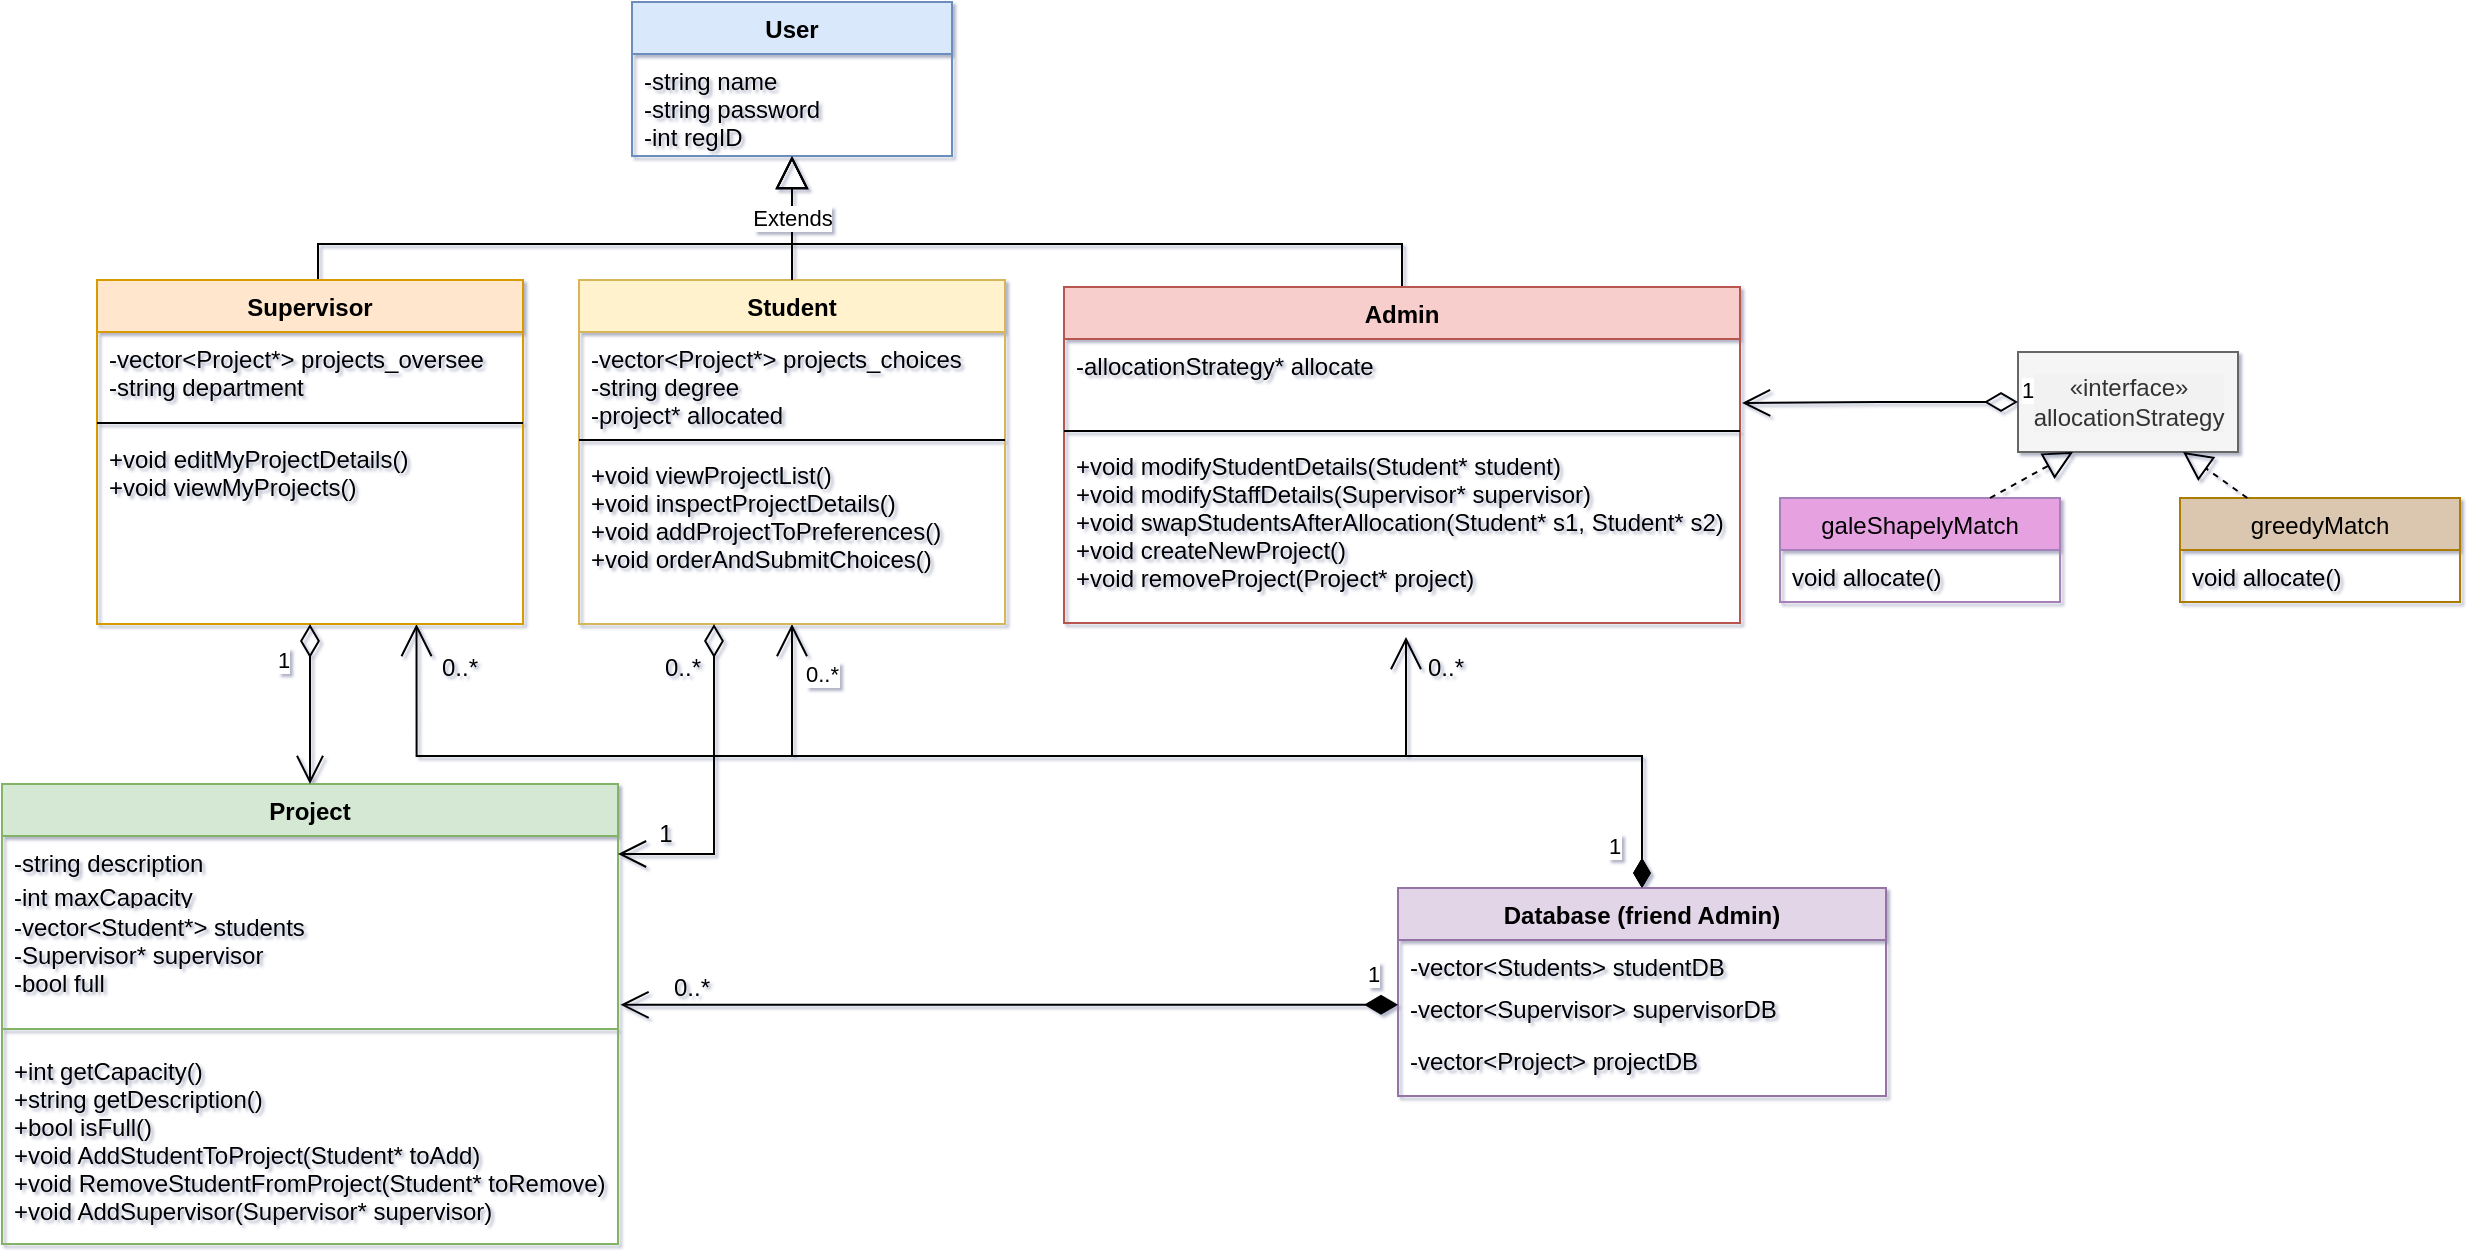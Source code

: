 <mxfile version="20.8.22" type="device"><diagram id="B_KKShG9DEXshSD3teJq" name="Page-1"><mxGraphModel dx="2625" dy="1453" grid="0" gridSize="10" guides="1" tooltips="1" connect="1" arrows="1" fold="1" page="1" pageScale="1" pageWidth="1654" pageHeight="1169" background="#ffffff" math="0" shadow="1"><root><mxCell id="0"/><mxCell id="1" parent="0"/><mxCell id="01H54I0qlVWijECPMY_d-6" style="edgeStyle=orthogonalEdgeStyle;rounded=0;orthogonalLoop=1;jettySize=auto;html=1;exitX=0.5;exitY=1;exitDx=0;exitDy=0;entryX=0.5;entryY=0;entryDx=0;entryDy=0;startArrow=block;startFill=0;endArrow=none;endFill=0;startSize=14;endSize=12;" parent="1" source="pmMyAqk0N_91WHs7ntwW-19" target="pmMyAqk0N_91WHs7ntwW-27" edge="1"><mxGeometry relative="1" as="geometry"><Array as="points"><mxPoint x="601" y="344"/><mxPoint x="364" y="344"/></Array></mxGeometry></mxCell><mxCell id="01H54I0qlVWijECPMY_d-8" style="edgeStyle=orthogonalEdgeStyle;rounded=0;orthogonalLoop=1;jettySize=auto;html=1;startArrow=block;startFill=0;endArrow=none;endFill=0;startSize=14;endSize=12;" parent="1" target="pmMyAqk0N_91WHs7ntwW-47" edge="1"><mxGeometry relative="1" as="geometry"><mxPoint x="601" y="300" as="sourcePoint"/><Array as="points"><mxPoint x="601" y="344"/><mxPoint x="906" y="344"/></Array></mxGeometry></mxCell><mxCell id="pmMyAqk0N_91WHs7ntwW-19" value="User" style="swimlane;fontStyle=1;align=center;verticalAlign=top;childLayout=stackLayout;horizontal=1;startSize=26;horizontalStack=0;resizeParent=1;resizeParentMax=0;resizeLast=0;collapsible=1;marginBottom=0;fillColor=#dae8fc;strokeColor=#6c8ebf;" parent="1" vertex="1"><mxGeometry x="521" y="223" width="160" height="77" as="geometry"/></mxCell><mxCell id="pmMyAqk0N_91WHs7ntwW-20" value="-string name&#10;-string password&#10;-int regID" style="text;strokeColor=none;fillColor=none;align=left;verticalAlign=top;spacingLeft=4;spacingRight=4;overflow=hidden;rotatable=0;points=[[0,0.5],[1,0.5]];portConstraint=eastwest;" parent="pmMyAqk0N_91WHs7ntwW-19" vertex="1"><mxGeometry y="26" width="160" height="51" as="geometry"/></mxCell><mxCell id="01H54I0qlVWijECPMY_d-132" value="1" style="edgeStyle=orthogonalEdgeStyle;rounded=0;orthogonalLoop=1;jettySize=auto;html=1;exitX=0.75;exitY=1;exitDx=0;exitDy=0;startArrow=open;startFill=0;endArrow=diamondThin;endFill=1;startSize=14;endSize=12;entryX=0.5;entryY=0;entryDx=0;entryDy=0;" parent="1" source="pmMyAqk0N_91WHs7ntwW-27" target="jREfspTzZIfG9QH5ADm0-15" edge="1"><mxGeometry x="0.944" y="-14" relative="1" as="geometry"><mxPoint x="510.964" y="587.253" as="targetPoint"/><mxPoint as="offset"/></mxGeometry></mxCell><mxCell id="pmMyAqk0N_91WHs7ntwW-27" value="Supervisor" style="swimlane;fontStyle=1;align=center;verticalAlign=top;childLayout=stackLayout;horizontal=1;startSize=26;horizontalStack=0;resizeParent=1;resizeParentMax=0;resizeLast=0;collapsible=1;marginBottom=0;fillColor=#ffe6cc;strokeColor=#d79b00;" parent="1" vertex="1"><mxGeometry x="253.5" y="362" width="213" height="172" as="geometry"><mxRectangle x="226.5" y="308" width="98" height="26" as="alternateBounds"/></mxGeometry></mxCell><mxCell id="pmMyAqk0N_91WHs7ntwW-28" value="-vector&lt;Project*&gt; projects_oversee&#10;-string department&#10;" style="text;strokeColor=none;fillColor=none;align=left;verticalAlign=top;spacingLeft=4;spacingRight=4;overflow=hidden;rotatable=0;points=[[0,0.5],[1,0.5]];portConstraint=eastwest;" parent="pmMyAqk0N_91WHs7ntwW-27" vertex="1"><mxGeometry y="26" width="213" height="41" as="geometry"/></mxCell><mxCell id="pmMyAqk0N_91WHs7ntwW-29" value="" style="line;strokeWidth=1;fillColor=none;align=left;verticalAlign=middle;spacingTop=-1;spacingLeft=3;spacingRight=3;rotatable=0;labelPosition=right;points=[];portConstraint=eastwest;" parent="pmMyAqk0N_91WHs7ntwW-27" vertex="1"><mxGeometry y="67" width="213" height="9" as="geometry"/></mxCell><mxCell id="pmMyAqk0N_91WHs7ntwW-30" value="+void editMyProjectDetails()&#10;+void viewMyProjects()&#10;" style="text;strokeColor=none;fillColor=none;align=left;verticalAlign=top;spacingLeft=4;spacingRight=4;overflow=hidden;rotatable=0;points=[[0,0.5],[1,0.5]];portConstraint=eastwest;" parent="pmMyAqk0N_91WHs7ntwW-27" vertex="1"><mxGeometry y="76" width="213" height="96" as="geometry"/></mxCell><mxCell id="01H54I0qlVWijECPMY_d-133" style="edgeStyle=orthogonalEdgeStyle;rounded=0;orthogonalLoop=1;jettySize=auto;html=1;exitX=0.5;exitY=1;exitDx=0;exitDy=0;startArrow=open;startFill=0;endArrow=diamondThin;endFill=1;startSize=14;endSize=12;entryX=0.5;entryY=0;entryDx=0;entryDy=0;" parent="1" source="pmMyAqk0N_91WHs7ntwW-32" target="jREfspTzZIfG9QH5ADm0-15" edge="1"><mxGeometry relative="1" as="geometry"><mxPoint x="708.288" y="598.831" as="targetPoint"/></mxGeometry></mxCell><mxCell id="pmMyAqk0N_91WHs7ntwW-32" value="Student" style="swimlane;fontStyle=1;align=center;verticalAlign=top;childLayout=stackLayout;horizontal=1;startSize=26;horizontalStack=0;resizeParent=1;resizeParentMax=0;resizeLast=0;collapsible=1;marginBottom=0;fillColor=#fff2cc;strokeColor=#d6b656;" parent="1" vertex="1"><mxGeometry x="494.5" y="362" width="213" height="172" as="geometry"/></mxCell><mxCell id="pmMyAqk0N_91WHs7ntwW-33" value="-vector&lt;Project*&gt; projects_choices&#10;-string degree&#10;-project* allocated&#10;" style="text;strokeColor=none;fillColor=none;align=left;verticalAlign=top;spacingLeft=4;spacingRight=4;overflow=hidden;rotatable=0;points=[[0,0.5],[1,0.5]];portConstraint=eastwest;" parent="pmMyAqk0N_91WHs7ntwW-32" vertex="1"><mxGeometry y="26" width="213" height="50" as="geometry"/></mxCell><mxCell id="pmMyAqk0N_91WHs7ntwW-34" value="" style="line;strokeWidth=1;fillColor=none;align=left;verticalAlign=middle;spacingTop=-1;spacingLeft=3;spacingRight=3;rotatable=0;labelPosition=right;points=[];portConstraint=eastwest;" parent="pmMyAqk0N_91WHs7ntwW-32" vertex="1"><mxGeometry y="76" width="213" height="8" as="geometry"/></mxCell><mxCell id="pmMyAqk0N_91WHs7ntwW-35" value="+void viewProjectList()&#10;+void inspectProjectDetails()&#10;+void addProjectToPreferences()&#10;+void orderAndSubmitChoices()&#10;&#10;" style="text;strokeColor=none;fillColor=none;align=left;verticalAlign=top;spacingLeft=4;spacingRight=4;overflow=hidden;rotatable=0;points=[[0,0.5],[1,0.5]];portConstraint=eastwest;" parent="pmMyAqk0N_91WHs7ntwW-32" vertex="1"><mxGeometry y="84" width="213" height="88" as="geometry"/></mxCell><mxCell id="pmMyAqk0N_91WHs7ntwW-47" value="Admin" style="swimlane;fontStyle=1;align=center;verticalAlign=top;childLayout=stackLayout;horizontal=1;startSize=26;horizontalStack=0;resizeParent=1;resizeParentMax=0;resizeLast=0;collapsible=1;marginBottom=0;fillColor=#f8cecc;strokeColor=#b85450;" parent="1" vertex="1"><mxGeometry x="737" y="365.5" width="338" height="168" as="geometry"/></mxCell><mxCell id="pmMyAqk0N_91WHs7ntwW-48" value="-allocationStrategy* allocate&#10;   " style="text;strokeColor=none;fillColor=none;align=left;verticalAlign=top;spacingLeft=4;spacingRight=4;overflow=hidden;rotatable=0;points=[[0,0.5],[1,0.5]];portConstraint=eastwest;" parent="pmMyAqk0N_91WHs7ntwW-47" vertex="1"><mxGeometry y="26" width="338" height="42" as="geometry"/></mxCell><mxCell id="pmMyAqk0N_91WHs7ntwW-49" value="" style="line;strokeWidth=1;fillColor=none;align=left;verticalAlign=middle;spacingTop=-1;spacingLeft=3;spacingRight=3;rotatable=0;labelPosition=right;points=[];portConstraint=eastwest;" parent="pmMyAqk0N_91WHs7ntwW-47" vertex="1"><mxGeometry y="68" width="338" height="8" as="geometry"/></mxCell><mxCell id="pmMyAqk0N_91WHs7ntwW-50" value="+void modifyStudentDetails(Student* student)&#10;+void modifyStaffDetails(Supervisor* supervisor)&#10;+void swapStudentsAfterAllocation(Student* s1, Student* s2)&#10;+void createNewProject()&#10;+void removeProject(Project* project)&#10;&#10;&#10;&#10;&#10;" style="text;strokeColor=none;fillColor=none;align=left;verticalAlign=top;spacingLeft=4;spacingRight=4;overflow=hidden;rotatable=0;points=[[0,0.5],[1,0.5]];portConstraint=eastwest;" parent="pmMyAqk0N_91WHs7ntwW-47" vertex="1"><mxGeometry y="76" width="338" height="92" as="geometry"/></mxCell><mxCell id="pmMyAqk0N_91WHs7ntwW-54" value="«interface»&lt;br&gt;allocationStrategy" style="html=1;labelBackgroundColor=#F2F2F2;fillColor=#f5f5f5;fontColor=#333333;strokeColor=#666666;" parent="1" vertex="1"><mxGeometry x="1214" y="398" width="110" height="50" as="geometry"/></mxCell><mxCell id="jREfspTzZIfG9QH5ADm0-5" value="galeShapelyMatch" style="swimlane;fontStyle=0;childLayout=stackLayout;horizontal=1;startSize=26;fillColor=#E6A1E1;horizontalStack=0;resizeParent=1;resizeParentMax=0;resizeLast=0;collapsible=1;marginBottom=0;strokeColor=#A680B8;" parent="1" vertex="1"><mxGeometry x="1095" y="471" width="140" height="52" as="geometry"/></mxCell><mxCell id="jREfspTzZIfG9QH5ADm0-7" value="void allocate()" style="text;strokeColor=none;fillColor=none;align=left;verticalAlign=top;spacingLeft=4;spacingRight=4;overflow=hidden;rotatable=0;points=[[0,0.5],[1,0.5]];portConstraint=eastwest;" parent="jREfspTzZIfG9QH5ADm0-5" vertex="1"><mxGeometry y="26" width="140" height="26" as="geometry"/></mxCell><mxCell id="jREfspTzZIfG9QH5ADm0-9" value="greedyMatch" style="swimlane;fontStyle=0;childLayout=stackLayout;horizontal=1;startSize=26;fillColor=#DBC7B0;horizontalStack=0;resizeParent=1;resizeParentMax=0;resizeLast=0;collapsible=1;marginBottom=0;strokeColor=#AB7B00;" parent="1" vertex="1"><mxGeometry x="1295" y="471" width="140" height="52" as="geometry"/></mxCell><mxCell id="jREfspTzZIfG9QH5ADm0-11" value="void allocate()" style="text;strokeColor=none;fillColor=none;align=left;verticalAlign=top;spacingLeft=4;spacingRight=4;overflow=hidden;rotatable=0;points=[[0,0.5],[1,0.5]];portConstraint=eastwest;" parent="jREfspTzZIfG9QH5ADm0-9" vertex="1"><mxGeometry y="26" width="140" height="26" as="geometry"/></mxCell><mxCell id="jREfspTzZIfG9QH5ADm0-13" value="" style="endArrow=block;dashed=1;endFill=0;endSize=12;html=1;rounded=0;exitX=0.75;exitY=0;exitDx=0;exitDy=0;entryX=0.25;entryY=1;entryDx=0;entryDy=0;" parent="1" source="jREfspTzZIfG9QH5ADm0-5" target="pmMyAqk0N_91WHs7ntwW-54" edge="1"><mxGeometry width="160" relative="1" as="geometry"><mxPoint x="1285" y="420" as="sourcePoint"/><mxPoint x="1201.833" y="454" as="targetPoint"/></mxGeometry></mxCell><mxCell id="jREfspTzZIfG9QH5ADm0-14" value="" style="endArrow=block;dashed=1;endFill=0;endSize=12;html=1;rounded=0;entryX=0.75;entryY=1;entryDx=0;entryDy=0;" parent="1" source="jREfspTzZIfG9QH5ADm0-9" target="pmMyAqk0N_91WHs7ntwW-54" edge="1"><mxGeometry width="160" relative="1" as="geometry"><mxPoint x="1486" y="446" as="sourcePoint"/><mxPoint x="1273.38" y="456.1" as="targetPoint"/></mxGeometry></mxCell><mxCell id="jREfspTzZIfG9QH5ADm0-15" value="Database (friend Admin)" style="swimlane;fontStyle=1;childLayout=stackLayout;horizontal=1;startSize=26;fillColor=#e1d5e7;horizontalStack=0;resizeParent=1;resizeParentMax=0;resizeLast=0;collapsible=1;marginBottom=0;strokeColor=#9673a6;" parent="1" vertex="1"><mxGeometry x="904" y="666" width="244" height="104" as="geometry"/></mxCell><mxCell id="jREfspTzZIfG9QH5ADm0-16" value="-vector&lt;Students&gt; studentDB" style="text;strokeColor=none;fillColor=none;align=left;verticalAlign=top;spacingLeft=4;spacingRight=4;overflow=hidden;rotatable=0;points=[[0,0.5],[1,0.5]];portConstraint=eastwest;" parent="jREfspTzZIfG9QH5ADm0-15" vertex="1"><mxGeometry y="26" width="244" height="21" as="geometry"/></mxCell><mxCell id="jREfspTzZIfG9QH5ADm0-17" value="-vector&lt;Supervisor&gt; supervisorDB" style="text;strokeColor=none;fillColor=none;align=left;verticalAlign=top;spacingLeft=4;spacingRight=4;overflow=hidden;rotatable=0;points=[[0,0.5],[1,0.5]];portConstraint=eastwest;" parent="jREfspTzZIfG9QH5ADm0-15" vertex="1"><mxGeometry y="47" width="244" height="26" as="geometry"/></mxCell><mxCell id="jREfspTzZIfG9QH5ADm0-18" value="-vector&lt;Project&gt; projectDB&#10;" style="text;strokeColor=none;fillColor=none;align=left;verticalAlign=top;spacingLeft=4;spacingRight=4;overflow=hidden;rotatable=0;points=[[0,0.5],[1,0.5]];portConstraint=eastwest;" parent="jREfspTzZIfG9QH5ADm0-15" vertex="1"><mxGeometry y="73" width="244" height="31" as="geometry"/></mxCell><mxCell id="jREfspTzZIfG9QH5ADm0-22" value="Project" style="swimlane;fontStyle=1;childLayout=stackLayout;horizontal=1;startSize=26;fillColor=#d5e8d4;horizontalStack=0;resizeParent=1;resizeParentMax=0;resizeLast=0;collapsible=1;marginBottom=0;strokeColor=#82b366;" parent="1" vertex="1"><mxGeometry x="206" y="614" width="308" height="230" as="geometry"/></mxCell><mxCell id="jREfspTzZIfG9QH5ADm0-23" value="-string description" style="text;strokeColor=none;fillColor=none;align=left;verticalAlign=top;spacingLeft=4;spacingRight=4;overflow=hidden;rotatable=0;points=[[0,0.5],[1,0.5]];portConstraint=eastwest;" parent="jREfspTzZIfG9QH5ADm0-22" vertex="1"><mxGeometry y="26" width="308" height="17" as="geometry"/></mxCell><mxCell id="jREfspTzZIfG9QH5ADm0-24" value="-int maxCapacity" style="text;strokeColor=none;fillColor=none;align=left;verticalAlign=top;spacingLeft=4;spacingRight=4;overflow=hidden;rotatable=0;points=[[0,0.5],[1,0.5]];portConstraint=eastwest;" parent="jREfspTzZIfG9QH5ADm0-22" vertex="1"><mxGeometry y="43" width="308" height="15" as="geometry"/></mxCell><mxCell id="jREfspTzZIfG9QH5ADm0-25" value="-vector&lt;Student*&gt; students&#10;-Supervisor* supervisor&#10;-bool full" style="text;strokeColor=none;fillColor=none;align=left;verticalAlign=top;spacingLeft=4;spacingRight=4;overflow=hidden;rotatable=0;points=[[0,0.5],[1,0.5]];portConstraint=eastwest;" parent="jREfspTzZIfG9QH5ADm0-22" vertex="1"><mxGeometry y="58" width="308" height="57" as="geometry"/></mxCell><mxCell id="jREfspTzZIfG9QH5ADm0-44" value="" style="line;strokeWidth=1;fillColor=none;align=left;verticalAlign=middle;spacingTop=-1;spacingLeft=3;spacingRight=3;rotatable=0;labelPosition=right;points=[];portConstraint=eastwest;strokeColor=inherit;" parent="jREfspTzZIfG9QH5ADm0-22" vertex="1"><mxGeometry y="115" width="308" height="15" as="geometry"/></mxCell><mxCell id="jREfspTzZIfG9QH5ADm0-52" value="+int getCapacity()&#10;+string getDescription()&#10;+bool isFull()&#10;+void AddStudentToProject(Student* toAdd)&#10;+void RemoveStudentFromProject(Student* toRemove)&#10;+void AddSupervisor(Supervisor* supervisor)&#10;" style="text;strokeColor=none;fillColor=none;align=left;verticalAlign=top;spacingLeft=4;spacingRight=4;overflow=hidden;rotatable=0;points=[[0,0.5],[1,0.5]];portConstraint=eastwest;" parent="jREfspTzZIfG9QH5ADm0-22" vertex="1"><mxGeometry y="130" width="308" height="100" as="geometry"/></mxCell><mxCell id="jREfspTzZIfG9QH5ADm0-32" value="1" style="endArrow=open;html=1;endSize=12;startArrow=diamondThin;startSize=14;startFill=0;edgeStyle=orthogonalEdgeStyle;align=left;verticalAlign=bottom;rounded=0;entryX=0.5;entryY=0;entryDx=0;entryDy=0;exitX=0.5;exitY=1;exitDx=0;exitDy=0;" parent="1" source="pmMyAqk0N_91WHs7ntwW-27" target="jREfspTzZIfG9QH5ADm0-22" edge="1"><mxGeometry x="-0.325" y="-18" relative="1" as="geometry"><mxPoint x="342" y="419" as="sourcePoint"/><mxPoint x="304" y="646" as="targetPoint"/><Array as="points"/><mxPoint as="offset"/></mxGeometry></mxCell><mxCell id="jREfspTzZIfG9QH5ADm0-33" value="0..*" style="endArrow=open;html=1;endSize=12;startArrow=diamondThin;startSize=14;startFill=0;edgeStyle=orthogonalEdgeStyle;align=left;verticalAlign=bottom;rounded=0;entryX=1;entryY=0.5;entryDx=0;entryDy=0;" parent="1" source="pmMyAqk0N_91WHs7ntwW-35" target="jREfspTzZIfG9QH5ADm0-23" edge="1"><mxGeometry x="-0.584" y="44" relative="1" as="geometry"><mxPoint x="553" y="575" as="sourcePoint"/><mxPoint x="610" y="706" as="targetPoint"/><Array as="points"><mxPoint x="562" y="649"/><mxPoint x="514" y="649"/></Array><mxPoint as="offset"/></mxGeometry></mxCell><mxCell id="jREfspTzZIfG9QH5ADm0-35" value="0..*" style="text;strokeColor=none;align=center;fillColor=none;html=1;verticalAlign=middle;whiteSpace=wrap;rounded=0;" parent="1" vertex="1"><mxGeometry x="521" y="701" width="60" height="30" as="geometry"/></mxCell><mxCell id="01H54I0qlVWijECPMY_d-134" style="edgeStyle=orthogonalEdgeStyle;rounded=0;orthogonalLoop=1;jettySize=auto;html=1;exitX=0;exitY=0;exitDx=0;exitDy=0;entryX=0.5;entryY=0;entryDx=0;entryDy=0;startArrow=open;startFill=0;endArrow=diamondThin;endFill=1;startSize=14;endSize=12;" parent="1" source="jREfspTzZIfG9QH5ADm0-36" target="jREfspTzZIfG9QH5ADm0-15" edge="1"><mxGeometry relative="1" as="geometry"><Array as="points"><mxPoint x="908" y="600"/><mxPoint x="1026" y="600"/></Array></mxGeometry></mxCell><mxCell id="jREfspTzZIfG9QH5ADm0-36" value="0..*" style="text;strokeColor=none;align=center;fillColor=none;html=1;verticalAlign=middle;whiteSpace=wrap;rounded=0;" parent="1" vertex="1"><mxGeometry x="908" y="540.5" width="40" height="30" as="geometry"/></mxCell><mxCell id="jREfspTzZIfG9QH5ADm0-37" value="0..*" style="text;strokeColor=none;align=center;fillColor=none;html=1;verticalAlign=middle;whiteSpace=wrap;rounded=0;" parent="1" vertex="1"><mxGeometry x="418" y="540.5" width="33.5" height="30" as="geometry"/></mxCell><mxCell id="jREfspTzZIfG9QH5ADm0-39" value="1" style="text;strokeColor=none;align=center;fillColor=none;html=1;verticalAlign=middle;whiteSpace=wrap;rounded=0;" parent="1" vertex="1"><mxGeometry x="508" y="624" width="60" height="30" as="geometry"/></mxCell><mxCell id="jREfspTzZIfG9QH5ADm0-46" value="1" style="endArrow=open;html=1;endSize=12;startArrow=diamondThin;startSize=14;startFill=1;edgeStyle=orthogonalEdgeStyle;align=left;verticalAlign=bottom;rounded=0;entryX=1.004;entryY=0.919;entryDx=0;entryDy=0;entryPerimeter=0;" parent="1" source="jREfspTzZIfG9QH5ADm0-17" target="jREfspTzZIfG9QH5ADm0-25" edge="1"><mxGeometry x="-0.909" y="-6" relative="1" as="geometry"><mxPoint x="865" y="711" as="sourcePoint"/><mxPoint x="951" y="818" as="targetPoint"/><Array as="points"><mxPoint x="711" y="724"/></Array><mxPoint as="offset"/></mxGeometry></mxCell><mxCell id="jREfspTzZIfG9QH5ADm0-47" value="0..*" style="text;strokeColor=none;align=center;fillColor=none;html=1;verticalAlign=middle;whiteSpace=wrap;rounded=0;" parent="1" vertex="1"><mxGeometry x="525" y="547" width="43" height="17" as="geometry"/></mxCell><mxCell id="jREfspTzZIfG9QH5ADm0-57" value="1" style="endArrow=open;html=1;endSize=12;startArrow=diamondThin;startSize=14;startFill=0;edgeStyle=orthogonalEdgeStyle;align=left;verticalAlign=bottom;rounded=0;entryX=1.003;entryY=0.762;entryDx=0;entryDy=0;entryPerimeter=0;exitX=0;exitY=0.5;exitDx=0;exitDy=0;" parent="1" source="pmMyAqk0N_91WHs7ntwW-54" target="pmMyAqk0N_91WHs7ntwW-48" edge="1"><mxGeometry x="-1" y="3" relative="1" as="geometry"><mxPoint x="1247" y="234" as="sourcePoint"/><mxPoint x="1407" y="234" as="targetPoint"/></mxGeometry></mxCell><mxCell id="01H54I0qlVWijECPMY_d-4" value="Extends" style="edgeStyle=orthogonalEdgeStyle;rounded=0;orthogonalLoop=1;jettySize=auto;html=1;exitX=0.5;exitY=1;exitDx=0;exitDy=0;entryX=0.5;entryY=0;entryDx=0;entryDy=0;startArrow=block;startFill=0;endArrow=none;endFill=0;startSize=14;endSize=12;" parent="1" source="pmMyAqk0N_91WHs7ntwW-19" target="pmMyAqk0N_91WHs7ntwW-32" edge="1"><mxGeometry relative="1" as="geometry"/></mxCell></root></mxGraphModel></diagram></mxfile>